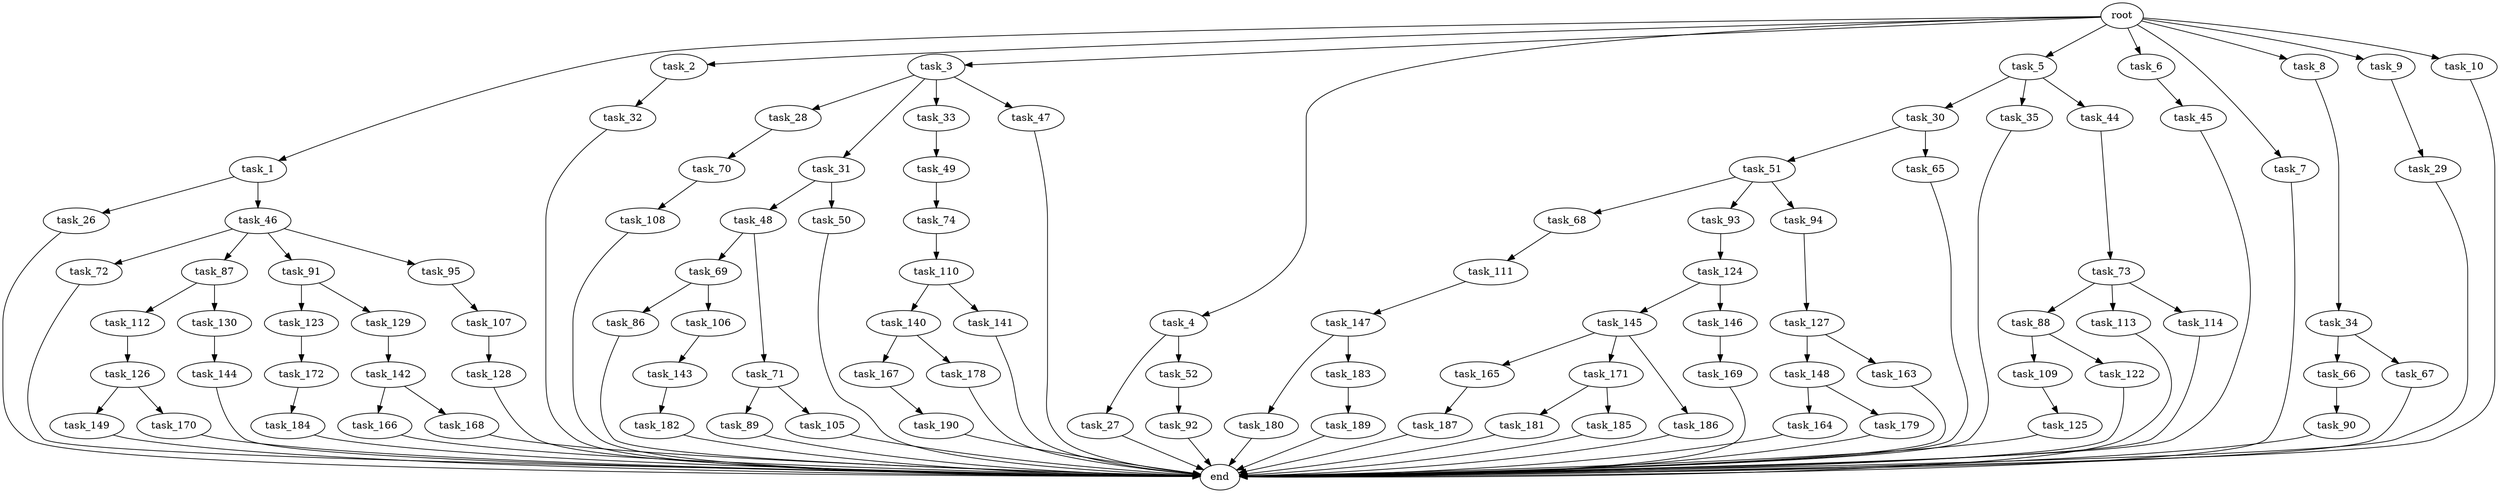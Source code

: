 digraph G {
  root [size="0.000000"];
  task_1 [size="102.400000"];
  task_2 [size="102.400000"];
  task_3 [size="102.400000"];
  task_4 [size="102.400000"];
  task_5 [size="102.400000"];
  task_6 [size="102.400000"];
  task_7 [size="102.400000"];
  task_8 [size="102.400000"];
  task_9 [size="102.400000"];
  task_10 [size="102.400000"];
  task_26 [size="42090679500.800003"];
  task_27 [size="54975581388.800003"];
  task_28 [size="42090679500.800003"];
  task_29 [size="7730941132.800000"];
  task_30 [size="21474836480.000000"];
  task_31 [size="42090679500.800003"];
  task_32 [size="21474836480.000000"];
  task_33 [size="42090679500.800003"];
  task_34 [size="21474836480.000000"];
  task_35 [size="21474836480.000000"];
  task_44 [size="21474836480.000000"];
  task_45 [size="13743895347.200001"];
  task_46 [size="42090679500.800003"];
  task_47 [size="42090679500.800003"];
  task_48 [size="13743895347.200001"];
  task_49 [size="7730941132.800000"];
  task_50 [size="13743895347.200001"];
  task_51 [size="54975581388.800003"];
  task_52 [size="54975581388.800003"];
  task_65 [size="54975581388.800003"];
  task_66 [size="69578470195.199997"];
  task_67 [size="69578470195.199997"];
  task_68 [size="3435973836.800000"];
  task_69 [size="42090679500.800003"];
  task_70 [size="7730941132.800000"];
  task_71 [size="42090679500.800003"];
  task_72 [size="3435973836.800000"];
  task_73 [size="30923764531.200001"];
  task_74 [size="3435973836.800000"];
  task_86 [size="3435973836.800000"];
  task_87 [size="3435973836.800000"];
  task_88 [size="3435973836.800000"];
  task_89 [size="7730941132.800000"];
  task_90 [size="85899345920.000000"];
  task_91 [size="3435973836.800000"];
  task_92 [size="42090679500.800003"];
  task_93 [size="3435973836.800000"];
  task_94 [size="3435973836.800000"];
  task_95 [size="3435973836.800000"];
  task_105 [size="7730941132.800000"];
  task_106 [size="3435973836.800000"];
  task_107 [size="13743895347.200001"];
  task_108 [size="85899345920.000000"];
  task_109 [size="54975581388.800003"];
  task_110 [size="13743895347.200001"];
  task_111 [size="85899345920.000000"];
  task_112 [size="21474836480.000000"];
  task_113 [size="3435973836.800000"];
  task_114 [size="3435973836.800000"];
  task_122 [size="54975581388.800003"];
  task_123 [size="3435973836.800000"];
  task_124 [size="69578470195.199997"];
  task_125 [size="3435973836.800000"];
  task_126 [size="21474836480.000000"];
  task_127 [size="30923764531.200001"];
  task_128 [size="7730941132.800000"];
  task_129 [size="3435973836.800000"];
  task_130 [size="21474836480.000000"];
  task_140 [size="54975581388.800003"];
  task_141 [size="54975581388.800003"];
  task_142 [size="69578470195.199997"];
  task_143 [size="3435973836.800000"];
  task_144 [size="7730941132.800000"];
  task_145 [size="54975581388.800003"];
  task_146 [size="54975581388.800003"];
  task_147 [size="3435973836.800000"];
  task_148 [size="30923764531.200001"];
  task_149 [size="21474836480.000000"];
  task_163 [size="30923764531.200001"];
  task_164 [size="69578470195.199997"];
  task_165 [size="7730941132.800000"];
  task_166 [size="85899345920.000000"];
  task_167 [size="21474836480.000000"];
  task_168 [size="85899345920.000000"];
  task_169 [size="30923764531.200001"];
  task_170 [size="21474836480.000000"];
  task_171 [size="7730941132.800000"];
  task_172 [size="3435973836.800000"];
  task_178 [size="21474836480.000000"];
  task_179 [size="69578470195.199997"];
  task_180 [size="85899345920.000000"];
  task_181 [size="54975581388.800003"];
  task_182 [size="7730941132.800000"];
  task_183 [size="85899345920.000000"];
  task_184 [size="85899345920.000000"];
  task_185 [size="54975581388.800003"];
  task_186 [size="7730941132.800000"];
  task_187 [size="3435973836.800000"];
  task_189 [size="30923764531.200001"];
  task_190 [size="13743895347.200001"];
  end [size="0.000000"];

  root -> task_1 [size="1.000000"];
  root -> task_2 [size="1.000000"];
  root -> task_3 [size="1.000000"];
  root -> task_4 [size="1.000000"];
  root -> task_5 [size="1.000000"];
  root -> task_6 [size="1.000000"];
  root -> task_7 [size="1.000000"];
  root -> task_8 [size="1.000000"];
  root -> task_9 [size="1.000000"];
  root -> task_10 [size="1.000000"];
  task_1 -> task_26 [size="411041792.000000"];
  task_1 -> task_46 [size="411041792.000000"];
  task_2 -> task_32 [size="209715200.000000"];
  task_3 -> task_28 [size="411041792.000000"];
  task_3 -> task_31 [size="411041792.000000"];
  task_3 -> task_33 [size="411041792.000000"];
  task_3 -> task_47 [size="411041792.000000"];
  task_4 -> task_27 [size="536870912.000000"];
  task_4 -> task_52 [size="536870912.000000"];
  task_5 -> task_30 [size="209715200.000000"];
  task_5 -> task_35 [size="209715200.000000"];
  task_5 -> task_44 [size="209715200.000000"];
  task_6 -> task_45 [size="134217728.000000"];
  task_7 -> end [size="1.000000"];
  task_8 -> task_34 [size="209715200.000000"];
  task_9 -> task_29 [size="75497472.000000"];
  task_10 -> end [size="1.000000"];
  task_26 -> end [size="1.000000"];
  task_27 -> end [size="1.000000"];
  task_28 -> task_70 [size="75497472.000000"];
  task_29 -> end [size="1.000000"];
  task_30 -> task_51 [size="536870912.000000"];
  task_30 -> task_65 [size="536870912.000000"];
  task_31 -> task_48 [size="134217728.000000"];
  task_31 -> task_50 [size="134217728.000000"];
  task_32 -> end [size="1.000000"];
  task_33 -> task_49 [size="75497472.000000"];
  task_34 -> task_66 [size="679477248.000000"];
  task_34 -> task_67 [size="679477248.000000"];
  task_35 -> end [size="1.000000"];
  task_44 -> task_73 [size="301989888.000000"];
  task_45 -> end [size="1.000000"];
  task_46 -> task_72 [size="33554432.000000"];
  task_46 -> task_87 [size="33554432.000000"];
  task_46 -> task_91 [size="33554432.000000"];
  task_46 -> task_95 [size="33554432.000000"];
  task_47 -> end [size="1.000000"];
  task_48 -> task_69 [size="411041792.000000"];
  task_48 -> task_71 [size="411041792.000000"];
  task_49 -> task_74 [size="33554432.000000"];
  task_50 -> end [size="1.000000"];
  task_51 -> task_68 [size="33554432.000000"];
  task_51 -> task_93 [size="33554432.000000"];
  task_51 -> task_94 [size="33554432.000000"];
  task_52 -> task_92 [size="411041792.000000"];
  task_65 -> end [size="1.000000"];
  task_66 -> task_90 [size="838860800.000000"];
  task_67 -> end [size="1.000000"];
  task_68 -> task_111 [size="838860800.000000"];
  task_69 -> task_86 [size="33554432.000000"];
  task_69 -> task_106 [size="33554432.000000"];
  task_70 -> task_108 [size="838860800.000000"];
  task_71 -> task_89 [size="75497472.000000"];
  task_71 -> task_105 [size="75497472.000000"];
  task_72 -> end [size="1.000000"];
  task_73 -> task_88 [size="33554432.000000"];
  task_73 -> task_113 [size="33554432.000000"];
  task_73 -> task_114 [size="33554432.000000"];
  task_74 -> task_110 [size="134217728.000000"];
  task_86 -> end [size="1.000000"];
  task_87 -> task_112 [size="209715200.000000"];
  task_87 -> task_130 [size="209715200.000000"];
  task_88 -> task_109 [size="536870912.000000"];
  task_88 -> task_122 [size="536870912.000000"];
  task_89 -> end [size="1.000000"];
  task_90 -> end [size="1.000000"];
  task_91 -> task_123 [size="33554432.000000"];
  task_91 -> task_129 [size="33554432.000000"];
  task_92 -> end [size="1.000000"];
  task_93 -> task_124 [size="679477248.000000"];
  task_94 -> task_127 [size="301989888.000000"];
  task_95 -> task_107 [size="134217728.000000"];
  task_105 -> end [size="1.000000"];
  task_106 -> task_143 [size="33554432.000000"];
  task_107 -> task_128 [size="75497472.000000"];
  task_108 -> end [size="1.000000"];
  task_109 -> task_125 [size="33554432.000000"];
  task_110 -> task_140 [size="536870912.000000"];
  task_110 -> task_141 [size="536870912.000000"];
  task_111 -> task_147 [size="33554432.000000"];
  task_112 -> task_126 [size="209715200.000000"];
  task_113 -> end [size="1.000000"];
  task_114 -> end [size="1.000000"];
  task_122 -> end [size="1.000000"];
  task_123 -> task_172 [size="33554432.000000"];
  task_124 -> task_145 [size="536870912.000000"];
  task_124 -> task_146 [size="536870912.000000"];
  task_125 -> end [size="1.000000"];
  task_126 -> task_149 [size="209715200.000000"];
  task_126 -> task_170 [size="209715200.000000"];
  task_127 -> task_148 [size="301989888.000000"];
  task_127 -> task_163 [size="301989888.000000"];
  task_128 -> end [size="1.000000"];
  task_129 -> task_142 [size="679477248.000000"];
  task_130 -> task_144 [size="75497472.000000"];
  task_140 -> task_167 [size="209715200.000000"];
  task_140 -> task_178 [size="209715200.000000"];
  task_141 -> end [size="1.000000"];
  task_142 -> task_166 [size="838860800.000000"];
  task_142 -> task_168 [size="838860800.000000"];
  task_143 -> task_182 [size="75497472.000000"];
  task_144 -> end [size="1.000000"];
  task_145 -> task_165 [size="75497472.000000"];
  task_145 -> task_171 [size="75497472.000000"];
  task_145 -> task_186 [size="75497472.000000"];
  task_146 -> task_169 [size="301989888.000000"];
  task_147 -> task_180 [size="838860800.000000"];
  task_147 -> task_183 [size="838860800.000000"];
  task_148 -> task_164 [size="679477248.000000"];
  task_148 -> task_179 [size="679477248.000000"];
  task_149 -> end [size="1.000000"];
  task_163 -> end [size="1.000000"];
  task_164 -> end [size="1.000000"];
  task_165 -> task_187 [size="33554432.000000"];
  task_166 -> end [size="1.000000"];
  task_167 -> task_190 [size="134217728.000000"];
  task_168 -> end [size="1.000000"];
  task_169 -> end [size="1.000000"];
  task_170 -> end [size="1.000000"];
  task_171 -> task_181 [size="536870912.000000"];
  task_171 -> task_185 [size="536870912.000000"];
  task_172 -> task_184 [size="838860800.000000"];
  task_178 -> end [size="1.000000"];
  task_179 -> end [size="1.000000"];
  task_180 -> end [size="1.000000"];
  task_181 -> end [size="1.000000"];
  task_182 -> end [size="1.000000"];
  task_183 -> task_189 [size="301989888.000000"];
  task_184 -> end [size="1.000000"];
  task_185 -> end [size="1.000000"];
  task_186 -> end [size="1.000000"];
  task_187 -> end [size="1.000000"];
  task_189 -> end [size="1.000000"];
  task_190 -> end [size="1.000000"];
}
